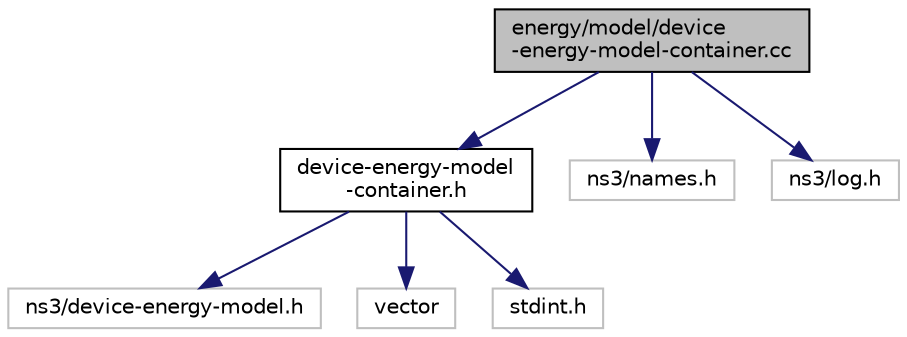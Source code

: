 digraph "energy/model/device-energy-model-container.cc"
{
  edge [fontname="Helvetica",fontsize="10",labelfontname="Helvetica",labelfontsize="10"];
  node [fontname="Helvetica",fontsize="10",shape=record];
  Node1 [label="energy/model/device\l-energy-model-container.cc",height=0.2,width=0.4,color="black", fillcolor="grey75", style="filled", fontcolor="black"];
  Node1 -> Node2 [color="midnightblue",fontsize="10",style="solid"];
  Node2 [label="device-energy-model\l-container.h",height=0.2,width=0.4,color="black", fillcolor="white", style="filled",URL="$df/d68/device-energy-model-container_8h.html"];
  Node2 -> Node3 [color="midnightblue",fontsize="10",style="solid"];
  Node3 [label="ns3/device-energy-model.h",height=0.2,width=0.4,color="grey75", fillcolor="white", style="filled"];
  Node2 -> Node4 [color="midnightblue",fontsize="10",style="solid"];
  Node4 [label="vector",height=0.2,width=0.4,color="grey75", fillcolor="white", style="filled"];
  Node2 -> Node5 [color="midnightblue",fontsize="10",style="solid"];
  Node5 [label="stdint.h",height=0.2,width=0.4,color="grey75", fillcolor="white", style="filled"];
  Node1 -> Node6 [color="midnightblue",fontsize="10",style="solid"];
  Node6 [label="ns3/names.h",height=0.2,width=0.4,color="grey75", fillcolor="white", style="filled"];
  Node1 -> Node7 [color="midnightblue",fontsize="10",style="solid"];
  Node7 [label="ns3/log.h",height=0.2,width=0.4,color="grey75", fillcolor="white", style="filled"];
}

